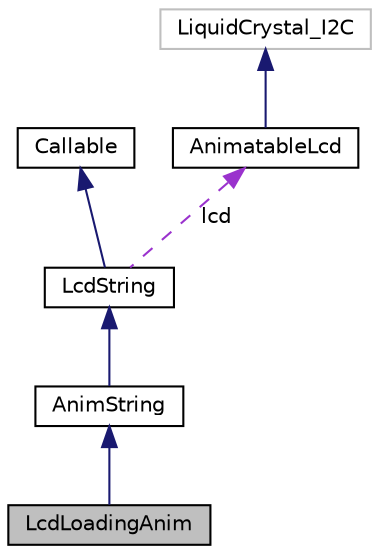 digraph "LcdLoadingAnim"
{
 // LATEX_PDF_SIZE
  edge [fontname="Helvetica",fontsize="10",labelfontname="Helvetica",labelfontsize="10"];
  node [fontname="Helvetica",fontsize="10",shape=record];
  Node1 [label="LcdLoadingAnim",height=0.2,width=0.4,color="black", fillcolor="grey75", style="filled", fontcolor="black",tooltip=" "];
  Node2 -> Node1 [dir="back",color="midnightblue",fontsize="10",style="solid"];
  Node2 [label="AnimString",height=0.2,width=0.4,color="black", fillcolor="white", style="filled",URL="$classAnimString.html",tooltip=" "];
  Node3 -> Node2 [dir="back",color="midnightblue",fontsize="10",style="solid"];
  Node3 [label="LcdString",height=0.2,width=0.4,color="black", fillcolor="white", style="filled",URL="$structLcdString.html",tooltip=" "];
  Node4 -> Node3 [dir="back",color="midnightblue",fontsize="10",style="solid"];
  Node4 [label="Callable",height=0.2,width=0.4,color="black", fillcolor="white", style="filled",URL="$structCallable.html",tooltip=" "];
  Node5 -> Node3 [dir="back",color="darkorchid3",fontsize="10",style="dashed",label=" lcd" ];
  Node5 [label="AnimatableLcd",height=0.2,width=0.4,color="black", fillcolor="white", style="filled",URL="$classAnimatableLcd.html",tooltip=" "];
  Node6 -> Node5 [dir="back",color="midnightblue",fontsize="10",style="solid"];
  Node6 [label="LiquidCrystal_I2C",height=0.2,width=0.4,color="grey75", fillcolor="white", style="filled",tooltip=" "];
}

